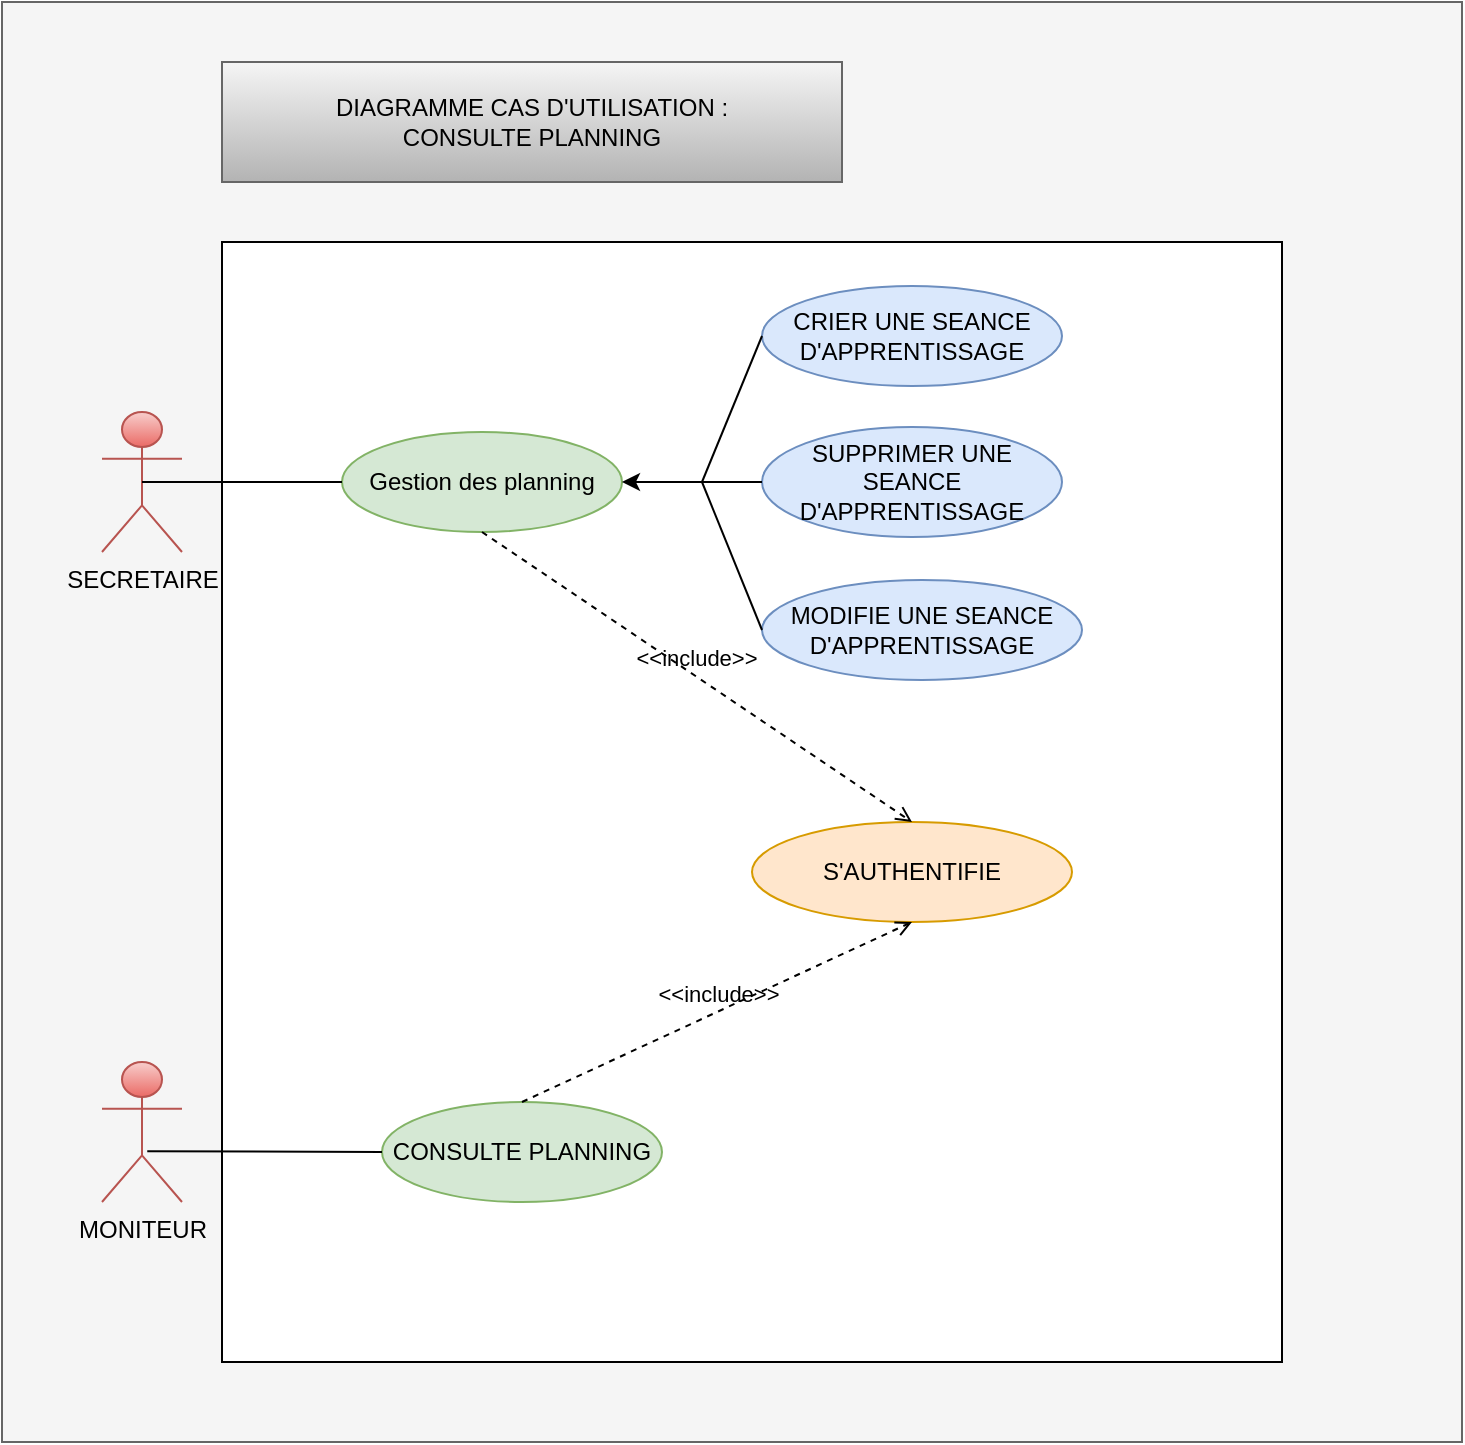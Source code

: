 <mxfile>
    <diagram id="p3Sak2p1EpTbRjsYzoPJ" name="Page-1">
        <mxGraphModel dx="1403" dy="2770" grid="1" gridSize="10" guides="1" tooltips="1" connect="1" arrows="1" fold="1" page="1" pageScale="1" pageWidth="827" pageHeight="1169" math="0" shadow="0">
            <root>
                <mxCell id="0"/>
                <mxCell id="1" parent="0"/>
                <mxCell id="3" value="" style="rounded=0;whiteSpace=wrap;html=1;fillColor=#f5f5f5;fontColor=#333333;strokeColor=#666666;" parent="1" vertex="1">
                    <mxGeometry x="-740" y="-1190" width="730" height="720" as="geometry"/>
                </mxCell>
                <mxCell id="4" value="" style="rounded=0;whiteSpace=wrap;html=1;" parent="1" vertex="1">
                    <mxGeometry x="-630" y="-1070" width="530" height="560" as="geometry"/>
                </mxCell>
                <mxCell id="5" value="SECRETAIRE" style="shape=umlActor;verticalLabelPosition=bottom;verticalAlign=top;html=1;fillColor=#f8cecc;gradientColor=#ea6b66;strokeColor=#b85450;" parent="1" vertex="1">
                    <mxGeometry x="-690" y="-985" width="40" height="70" as="geometry"/>
                </mxCell>
                <mxCell id="6" value="Gestion des planning" style="ellipse;whiteSpace=wrap;html=1;fillColor=#d5e8d4;strokeColor=#82b366;" parent="1" vertex="1">
                    <mxGeometry x="-570" y="-975" width="140" height="50" as="geometry"/>
                </mxCell>
                <mxCell id="9" value="CRIER UNE SEANCE D'APPRENTISSAGE" style="ellipse;whiteSpace=wrap;html=1;fillColor=#dae8fc;strokeColor=#6c8ebf;" parent="1" vertex="1">
                    <mxGeometry x="-360" y="-1048" width="150" height="50" as="geometry"/>
                </mxCell>
                <mxCell id="10" value="MODIFIE UNE SEANCE D'APPRENTISSAGE" style="ellipse;whiteSpace=wrap;html=1;fillColor=#dae8fc;strokeColor=#6c8ebf;" parent="1" vertex="1">
                    <mxGeometry x="-360" y="-901" width="160" height="50" as="geometry"/>
                </mxCell>
                <mxCell id="11" value="SUPPRIMER UNE SEANCE D'APPRENTISSAGE" style="ellipse;whiteSpace=wrap;html=1;fillColor=#dae8fc;strokeColor=#6c8ebf;" parent="1" vertex="1">
                    <mxGeometry x="-360" y="-977.5" width="150" height="55" as="geometry"/>
                </mxCell>
                <mxCell id="12" value="" style="endArrow=classic;html=1;entryX=1;entryY=0.5;entryDx=0;entryDy=0;exitX=0;exitY=0.5;exitDx=0;exitDy=0;" parent="1" source="11" target="6" edge="1">
                    <mxGeometry width="50" height="50" relative="1" as="geometry">
                        <mxPoint x="-490" y="-860" as="sourcePoint"/>
                        <mxPoint x="-440" y="-910" as="targetPoint"/>
                    </mxGeometry>
                </mxCell>
                <mxCell id="19" value="" style="endArrow=none;html=1;entryX=0;entryY=0.5;entryDx=0;entryDy=0;" parent="1" target="9" edge="1">
                    <mxGeometry width="50" height="50" relative="1" as="geometry">
                        <mxPoint x="-390" y="-950" as="sourcePoint"/>
                        <mxPoint x="-390" y="-1030" as="targetPoint"/>
                    </mxGeometry>
                </mxCell>
                <mxCell id="21" value="" style="endArrow=none;html=1;exitX=0;exitY=0.5;exitDx=0;exitDy=0;" parent="1" source="10" edge="1">
                    <mxGeometry width="50" height="50" relative="1" as="geometry">
                        <mxPoint x="-340" y="-940" as="sourcePoint"/>
                        <mxPoint x="-390" y="-950" as="targetPoint"/>
                    </mxGeometry>
                </mxCell>
                <mxCell id="22" value="" style="endArrow=none;html=1;exitX=0.5;exitY=0.5;exitDx=0;exitDy=0;exitPerimeter=0;entryX=0;entryY=0.5;entryDx=0;entryDy=0;" parent="1" source="5" target="6" edge="1">
                    <mxGeometry width="50" height="50" relative="1" as="geometry">
                        <mxPoint x="-490" y="-820" as="sourcePoint"/>
                        <mxPoint x="-440" y="-870" as="targetPoint"/>
                    </mxGeometry>
                </mxCell>
                <mxCell id="23" value="S'AUTHENTIFIE" style="ellipse;whiteSpace=wrap;html=1;fillColor=#ffe6cc;strokeColor=#d79b00;" parent="1" vertex="1">
                    <mxGeometry x="-365" y="-780" width="160" height="50" as="geometry"/>
                </mxCell>
                <mxCell id="24" value="&amp;lt;&amp;lt;include&amp;gt;&amp;gt;" style="html=1;verticalAlign=bottom;labelBackgroundColor=none;endArrow=open;endFill=0;dashed=1;exitX=0.5;exitY=1;exitDx=0;exitDy=0;entryX=0.5;entryY=0;entryDx=0;entryDy=0;" parent="1" source="6" target="23" edge="1">
                    <mxGeometry width="160" relative="1" as="geometry">
                        <mxPoint x="-550" y="-870" as="sourcePoint"/>
                        <mxPoint x="-390" y="-870" as="targetPoint"/>
                    </mxGeometry>
                </mxCell>
                <mxCell id="26" value="MONITEUR" style="shape=umlActor;verticalLabelPosition=bottom;verticalAlign=top;html=1;fillColor=#f8cecc;gradientColor=#ea6b66;strokeColor=#b85450;" parent="1" vertex="1">
                    <mxGeometry x="-690" y="-660" width="40" height="70" as="geometry"/>
                </mxCell>
                <mxCell id="28" value="CONSULTE PLANNING" style="ellipse;whiteSpace=wrap;html=1;fillColor=#d5e8d4;strokeColor=#82b366;" parent="1" vertex="1">
                    <mxGeometry x="-550" y="-640" width="140" height="50" as="geometry"/>
                </mxCell>
                <mxCell id="29" value="" style="endArrow=none;html=1;exitX=0.566;exitY=0.637;exitDx=0;exitDy=0;exitPerimeter=0;entryX=0;entryY=0.5;entryDx=0;entryDy=0;" parent="1" source="26" target="28" edge="1">
                    <mxGeometry width="50" height="50" relative="1" as="geometry">
                        <mxPoint x="-650" y="-615" as="sourcePoint"/>
                        <mxPoint x="-420" y="-535" as="targetPoint"/>
                    </mxGeometry>
                </mxCell>
                <mxCell id="30" value="&amp;lt;&amp;lt;include&amp;gt;&amp;gt;" style="html=1;verticalAlign=bottom;labelBackgroundColor=none;endArrow=open;endFill=0;dashed=1;exitX=0.5;exitY=0;exitDx=0;exitDy=0;entryX=0.5;entryY=1;entryDx=0;entryDy=0;" parent="1" source="28" target="23" edge="1">
                    <mxGeometry width="160" relative="1" as="geometry">
                        <mxPoint x="-490" y="-915" as="sourcePoint"/>
                        <mxPoint x="-275" y="-770" as="targetPoint"/>
                    </mxGeometry>
                </mxCell>
                <mxCell id="31" value="DIAGRAMME CAS D'UTILISATION :&lt;br&gt;CONSULTE PLANNING" style="rounded=0;whiteSpace=wrap;html=1;fillColor=#f5f5f5;gradientColor=#b3b3b3;strokeColor=#666666;" parent="1" vertex="1">
                    <mxGeometry x="-630" y="-1160" width="310" height="60" as="geometry"/>
                </mxCell>
            </root>
        </mxGraphModel>
    </diagram>
</mxfile>